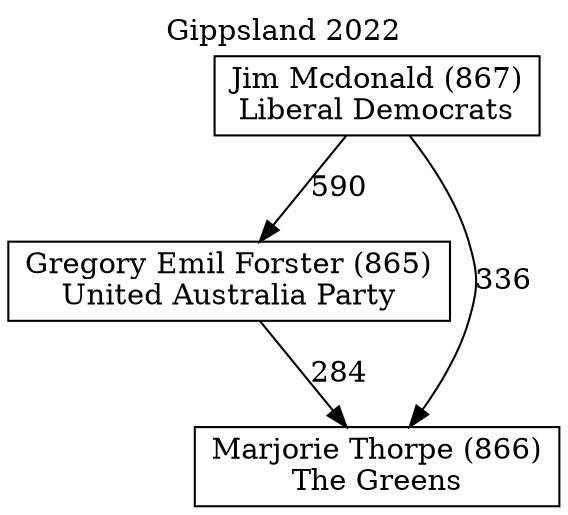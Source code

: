 // House preference flow
digraph "Marjorie Thorpe (866)_Gippsland_2022" {
	graph [label="Gippsland 2022" labelloc=t mclimit=10]
	node [shape=box]
	"Gregory Emil Forster (865)" [label="Gregory Emil Forster (865)
United Australia Party"]
	"Jim Mcdonald (867)" [label="Jim Mcdonald (867)
Liberal Democrats"]
	"Marjorie Thorpe (866)" [label="Marjorie Thorpe (866)
The Greens"]
	"Jim Mcdonald (867)" -> "Gregory Emil Forster (865)" [label=590]
	"Gregory Emil Forster (865)" -> "Marjorie Thorpe (866)" [label=284]
	"Jim Mcdonald (867)" -> "Marjorie Thorpe (866)" [label=336]
}

